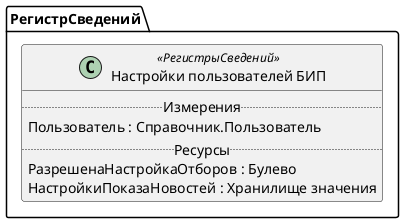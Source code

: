 ﻿@startuml НастройкиПользователейБИП
'!include templates.wsd
'..\include templates.wsd
class РегистрСведений.НастройкиПользователейБИП as "Настройки пользователей БИП" <<РегистрыСведений>>
{
..Измерения..
Пользователь : Справочник.Пользователь
..Ресурсы..
РазрешенаНастройкаОтборов : Булево
НастройкиПоказаНовостей : Хранилище значения
}
@enduml
